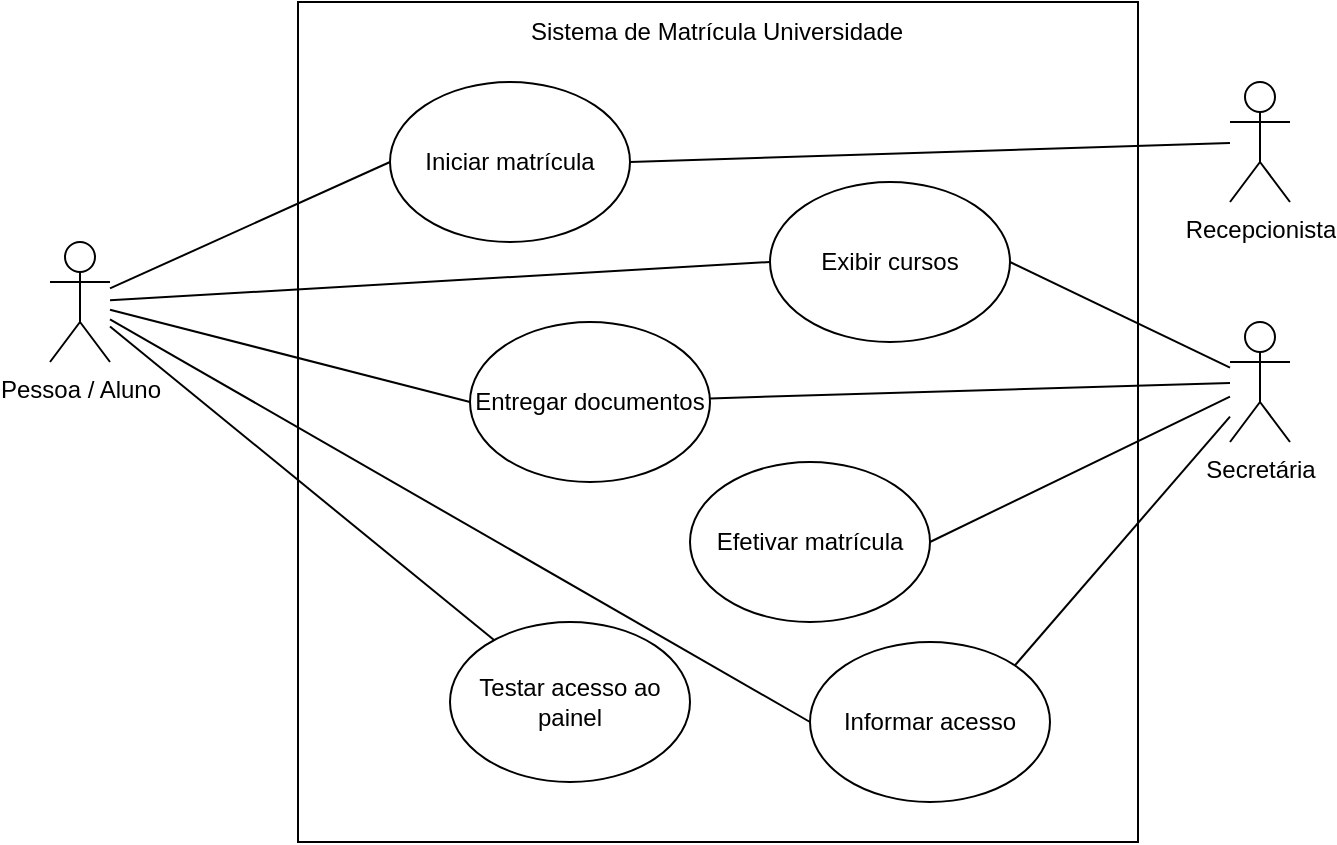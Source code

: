 <mxfile version="28.2.5">
  <diagram name="Página-1" id="g3L8_VCffunA7m2RyKbb">
    <mxGraphModel dx="1111" dy="517" grid="1" gridSize="10" guides="1" tooltips="1" connect="1" arrows="1" fold="1" page="1" pageScale="1" pageWidth="827" pageHeight="1169" math="0" shadow="0">
      <root>
        <mxCell id="0" />
        <mxCell id="1" parent="0" />
        <mxCell id="9RJ5_KFD5nvwRMHBTUOD-1" value="" style="whiteSpace=wrap;html=1;aspect=fixed;" vertex="1" parent="1">
          <mxGeometry x="204" y="90" width="420" height="420" as="geometry" />
        </mxCell>
        <mxCell id="9RJ5_KFD5nvwRMHBTUOD-2" value="Pessoa / Aluno" style="shape=umlActor;verticalLabelPosition=bottom;verticalAlign=top;html=1;outlineConnect=0;" vertex="1" parent="1">
          <mxGeometry x="80" y="210" width="30" height="60" as="geometry" />
        </mxCell>
        <mxCell id="9RJ5_KFD5nvwRMHBTUOD-3" value="Recepcionista" style="shape=umlActor;verticalLabelPosition=bottom;verticalAlign=top;html=1;outlineConnect=0;" vertex="1" parent="1">
          <mxGeometry x="670" y="130" width="30" height="60" as="geometry" />
        </mxCell>
        <mxCell id="9RJ5_KFD5nvwRMHBTUOD-4" value="Secretária" style="shape=umlActor;verticalLabelPosition=bottom;verticalAlign=top;html=1;outlineConnect=0;" vertex="1" parent="1">
          <mxGeometry x="670" y="250" width="30" height="60" as="geometry" />
        </mxCell>
        <mxCell id="9RJ5_KFD5nvwRMHBTUOD-20" value="Sistema de Matrícula Universidade" style="text;html=1;align=center;verticalAlign=middle;whiteSpace=wrap;rounded=0;" vertex="1" parent="1">
          <mxGeometry x="313" y="90" width="201" height="30" as="geometry" />
        </mxCell>
        <mxCell id="9RJ5_KFD5nvwRMHBTUOD-31" value="Iniciar matrícula" style="ellipse;whiteSpace=wrap;html=1;" vertex="1" parent="1">
          <mxGeometry x="250" y="130" width="120" height="80" as="geometry" />
        </mxCell>
        <mxCell id="9RJ5_KFD5nvwRMHBTUOD-32" value="" style="endArrow=none;html=1;rounded=0;fontSize=12;startSize=8;endSize=8;curved=1;entryX=0;entryY=0.5;entryDx=0;entryDy=0;" edge="1" parent="1" source="9RJ5_KFD5nvwRMHBTUOD-2" target="9RJ5_KFD5nvwRMHBTUOD-31">
          <mxGeometry width="50" height="50" relative="1" as="geometry">
            <mxPoint x="540" y="300" as="sourcePoint" />
            <mxPoint x="590" y="250" as="targetPoint" />
          </mxGeometry>
        </mxCell>
        <mxCell id="9RJ5_KFD5nvwRMHBTUOD-33" value="" style="endArrow=none;html=1;rounded=0;fontSize=12;startSize=8;endSize=8;curved=1;entryX=1;entryY=0.5;entryDx=0;entryDy=0;" edge="1" parent="1" source="9RJ5_KFD5nvwRMHBTUOD-3" target="9RJ5_KFD5nvwRMHBTUOD-31">
          <mxGeometry width="50" height="50" relative="1" as="geometry">
            <mxPoint x="540" y="300" as="sourcePoint" />
            <mxPoint x="590" y="250" as="targetPoint" />
          </mxGeometry>
        </mxCell>
        <mxCell id="9RJ5_KFD5nvwRMHBTUOD-34" value="Exibir cursos" style="ellipse;whiteSpace=wrap;html=1;" vertex="1" parent="1">
          <mxGeometry x="440" y="180" width="120" height="80" as="geometry" />
        </mxCell>
        <mxCell id="9RJ5_KFD5nvwRMHBTUOD-35" value="" style="endArrow=none;html=1;rounded=0;fontSize=12;startSize=8;endSize=8;curved=1;exitX=1;exitY=0.5;exitDx=0;exitDy=0;" edge="1" parent="1" source="9RJ5_KFD5nvwRMHBTUOD-34" target="9RJ5_KFD5nvwRMHBTUOD-4">
          <mxGeometry width="50" height="50" relative="1" as="geometry">
            <mxPoint x="540" y="300" as="sourcePoint" />
            <mxPoint x="590" y="250" as="targetPoint" />
          </mxGeometry>
        </mxCell>
        <mxCell id="9RJ5_KFD5nvwRMHBTUOD-36" value="" style="endArrow=none;html=1;rounded=0;fontSize=12;startSize=8;endSize=8;curved=1;entryX=0;entryY=0.5;entryDx=0;entryDy=0;" edge="1" parent="1" source="9RJ5_KFD5nvwRMHBTUOD-2" target="9RJ5_KFD5nvwRMHBTUOD-34">
          <mxGeometry width="50" height="50" relative="1" as="geometry">
            <mxPoint x="540" y="300" as="sourcePoint" />
            <mxPoint x="590" y="250" as="targetPoint" />
          </mxGeometry>
        </mxCell>
        <mxCell id="9RJ5_KFD5nvwRMHBTUOD-37" value="Entregar documentos" style="ellipse;whiteSpace=wrap;html=1;" vertex="1" parent="1">
          <mxGeometry x="290" y="250" width="120" height="80" as="geometry" />
        </mxCell>
        <mxCell id="9RJ5_KFD5nvwRMHBTUOD-38" value="" style="endArrow=none;html=1;rounded=0;fontSize=12;startSize=8;endSize=8;curved=1;" edge="1" parent="1" source="9RJ5_KFD5nvwRMHBTUOD-4" target="9RJ5_KFD5nvwRMHBTUOD-37">
          <mxGeometry width="50" height="50" relative="1" as="geometry">
            <mxPoint x="540" y="300" as="sourcePoint" />
            <mxPoint x="590" y="250" as="targetPoint" />
          </mxGeometry>
        </mxCell>
        <mxCell id="9RJ5_KFD5nvwRMHBTUOD-39" value="" style="endArrow=none;html=1;rounded=0;fontSize=12;startSize=8;endSize=8;curved=1;entryX=0;entryY=0.5;entryDx=0;entryDy=0;" edge="1" parent="1" source="9RJ5_KFD5nvwRMHBTUOD-2" target="9RJ5_KFD5nvwRMHBTUOD-37">
          <mxGeometry width="50" height="50" relative="1" as="geometry">
            <mxPoint x="540" y="300" as="sourcePoint" />
            <mxPoint x="590" y="250" as="targetPoint" />
          </mxGeometry>
        </mxCell>
        <mxCell id="9RJ5_KFD5nvwRMHBTUOD-40" value="Efetivar matrícula" style="ellipse;whiteSpace=wrap;html=1;" vertex="1" parent="1">
          <mxGeometry x="400" y="320" width="120" height="80" as="geometry" />
        </mxCell>
        <mxCell id="9RJ5_KFD5nvwRMHBTUOD-41" value="Informar acesso" style="ellipse;whiteSpace=wrap;html=1;" vertex="1" parent="1">
          <mxGeometry x="460" y="410" width="120" height="80" as="geometry" />
        </mxCell>
        <mxCell id="9RJ5_KFD5nvwRMHBTUOD-42" value="" style="endArrow=none;html=1;rounded=0;fontSize=12;startSize=8;endSize=8;curved=1;exitX=1;exitY=0.5;exitDx=0;exitDy=0;" edge="1" parent="1" source="9RJ5_KFD5nvwRMHBTUOD-40" target="9RJ5_KFD5nvwRMHBTUOD-4">
          <mxGeometry width="50" height="50" relative="1" as="geometry">
            <mxPoint x="540" y="300" as="sourcePoint" />
            <mxPoint x="590" y="250" as="targetPoint" />
          </mxGeometry>
        </mxCell>
        <mxCell id="9RJ5_KFD5nvwRMHBTUOD-43" value="" style="endArrow=none;html=1;rounded=0;fontSize=12;startSize=8;endSize=8;curved=1;exitX=1;exitY=0;exitDx=0;exitDy=0;" edge="1" parent="1" source="9RJ5_KFD5nvwRMHBTUOD-41" target="9RJ5_KFD5nvwRMHBTUOD-4">
          <mxGeometry width="50" height="50" relative="1" as="geometry">
            <mxPoint x="540" y="300" as="sourcePoint" />
            <mxPoint x="590" y="250" as="targetPoint" />
          </mxGeometry>
        </mxCell>
        <mxCell id="9RJ5_KFD5nvwRMHBTUOD-44" value="" style="endArrow=none;html=1;rounded=0;fontSize=12;startSize=8;endSize=8;curved=1;entryX=0;entryY=0.5;entryDx=0;entryDy=0;" edge="1" parent="1" source="9RJ5_KFD5nvwRMHBTUOD-2" target="9RJ5_KFD5nvwRMHBTUOD-41">
          <mxGeometry width="50" height="50" relative="1" as="geometry">
            <mxPoint x="540" y="300" as="sourcePoint" />
            <mxPoint x="590" y="250" as="targetPoint" />
          </mxGeometry>
        </mxCell>
        <mxCell id="9RJ5_KFD5nvwRMHBTUOD-45" value="Testar acesso ao painel" style="ellipse;whiteSpace=wrap;html=1;" vertex="1" parent="1">
          <mxGeometry x="280" y="400" width="120" height="80" as="geometry" />
        </mxCell>
        <mxCell id="9RJ5_KFD5nvwRMHBTUOD-46" value="" style="endArrow=none;html=1;rounded=0;fontSize=12;startSize=8;endSize=8;curved=1;" edge="1" parent="1" source="9RJ5_KFD5nvwRMHBTUOD-45" target="9RJ5_KFD5nvwRMHBTUOD-2">
          <mxGeometry width="50" height="50" relative="1" as="geometry">
            <mxPoint x="540" y="300" as="sourcePoint" />
            <mxPoint x="590" y="250" as="targetPoint" />
          </mxGeometry>
        </mxCell>
      </root>
    </mxGraphModel>
  </diagram>
</mxfile>
